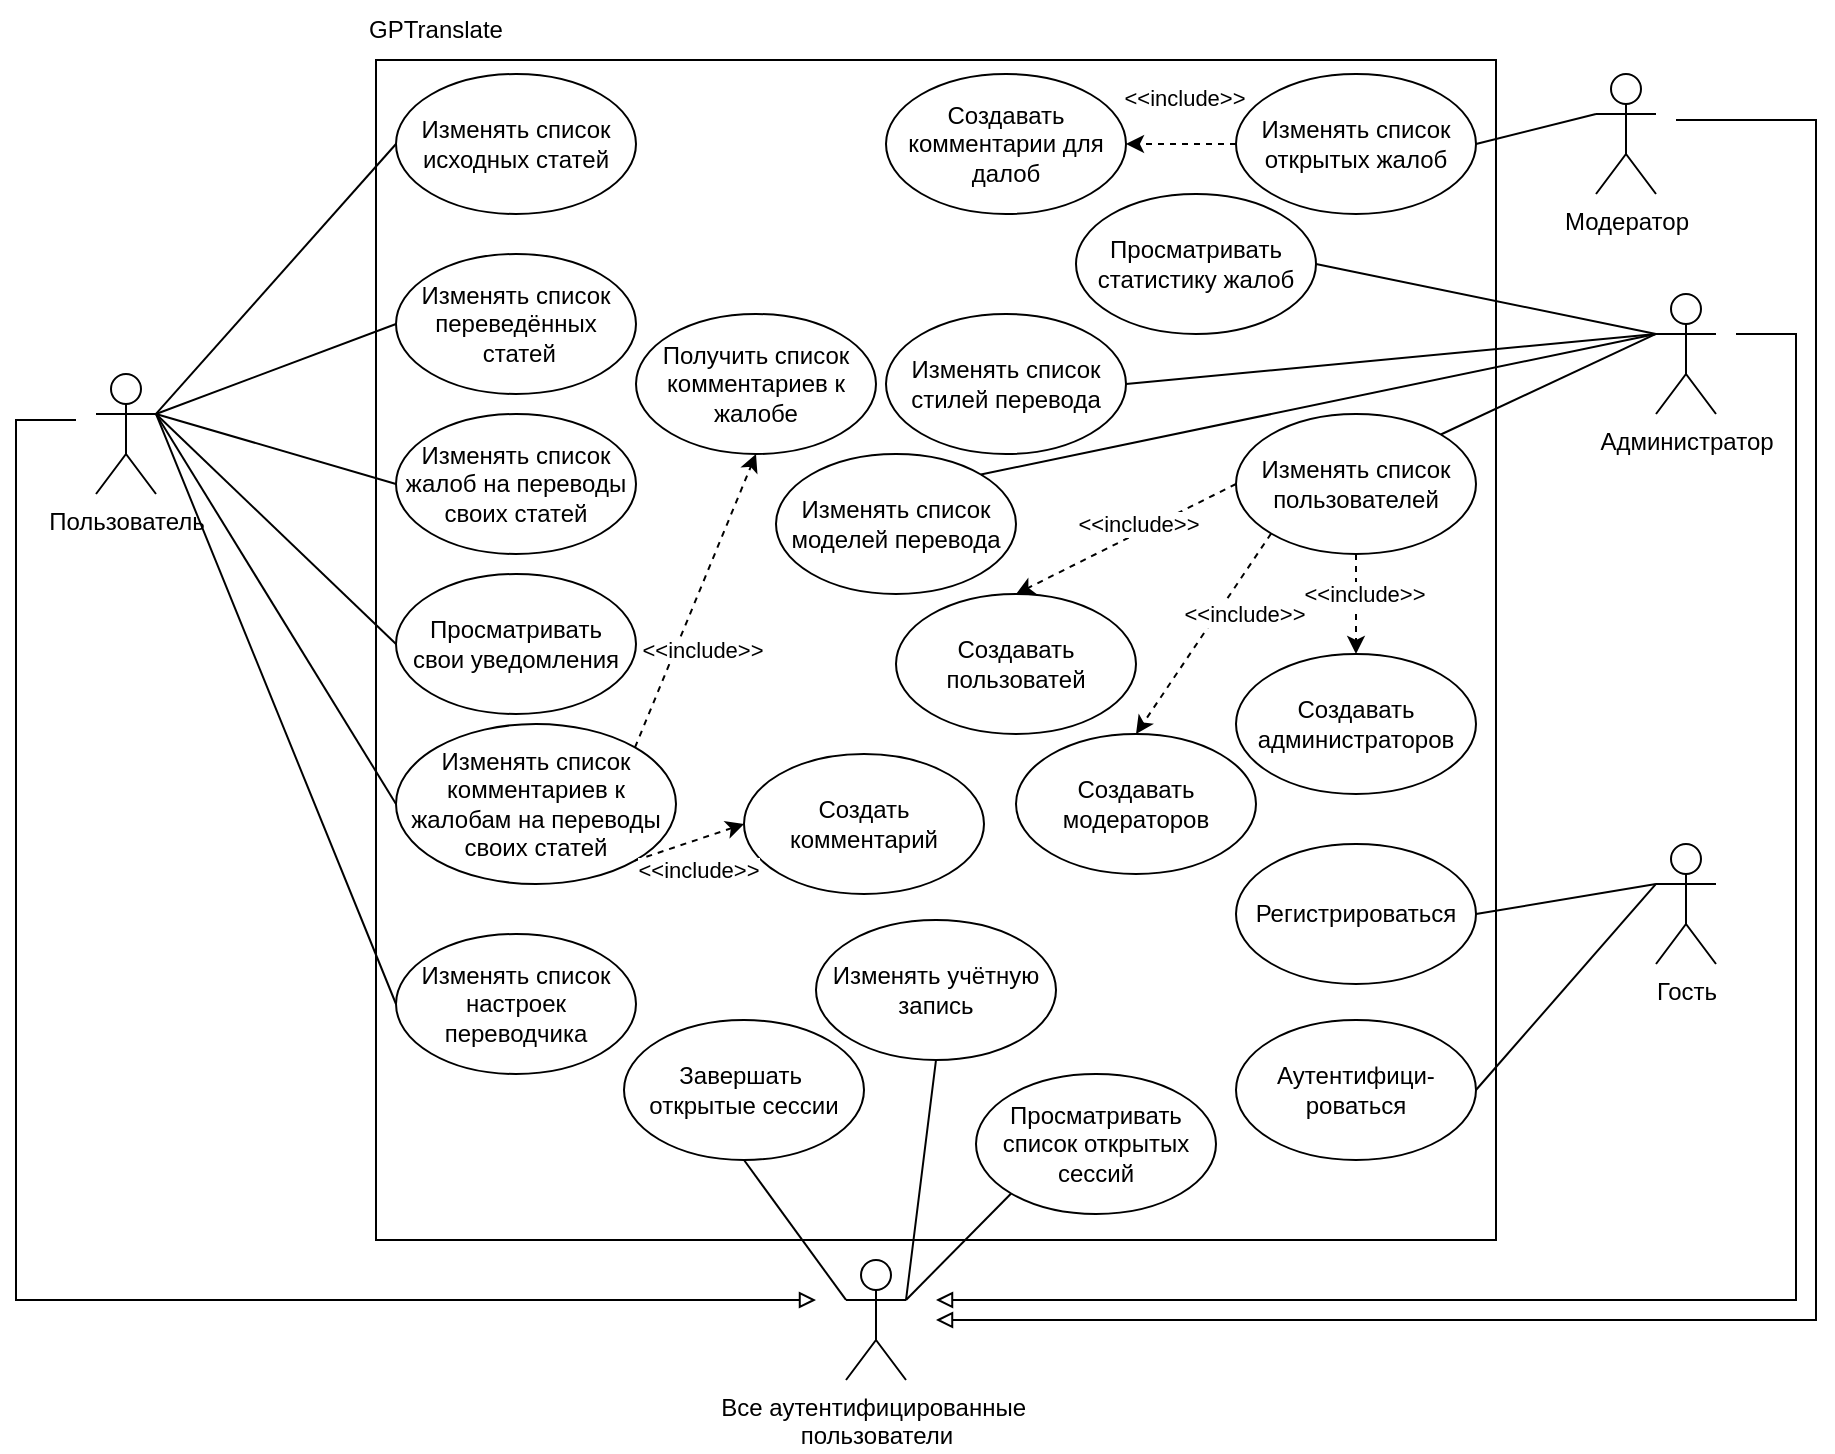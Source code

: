 <mxfile version="24.8.3">
  <diagram name="Страница — 1" id="uPT3UJ9-F7xit6qx0-dd">
    <mxGraphModel dx="2552" dy="104" grid="1" gridSize="10" guides="1" tooltips="1" connect="1" arrows="1" fold="1" page="1" pageScale="1" pageWidth="827" pageHeight="1169" math="0" shadow="0">
      <root>
        <mxCell id="0" />
        <mxCell id="1" parent="0" />
        <mxCell id="o8FTrNFCNX72LYN5SZ1k-58" value="" style="rounded=0;whiteSpace=wrap;html=1;" parent="1" vertex="1">
          <mxGeometry x="170" y="1320" width="560" height="590" as="geometry" />
        </mxCell>
        <mxCell id="o8FTrNFCNX72LYN5SZ1k-1" value="&lt;div&gt;П&lt;span style=&quot;background-color: initial;&quot;&gt;ользователь&lt;/span&gt;&lt;/div&gt;" style="shape=umlActor;verticalLabelPosition=bottom;verticalAlign=top;html=1;outlineConnect=0;" parent="1" vertex="1">
          <mxGeometry x="30" y="1477" width="30" height="60" as="geometry" />
        </mxCell>
        <mxCell id="o8FTrNFCNX72LYN5SZ1k-2" value="Изменять список исходных статей" style="ellipse;whiteSpace=wrap;html=1;" parent="1" vertex="1">
          <mxGeometry x="180" y="1327" width="120" height="70" as="geometry" />
        </mxCell>
        <mxCell id="o8FTrNFCNX72LYN5SZ1k-6" value="Изменять список переведённых&lt;div&gt;&amp;nbsp;статей&lt;/div&gt;" style="ellipse;whiteSpace=wrap;html=1;" parent="1" vertex="1">
          <mxGeometry x="180" y="1417" width="120" height="70" as="geometry" />
        </mxCell>
        <mxCell id="o8FTrNFCNX72LYN5SZ1k-7" value="Изменять список жалоб на переводы&lt;div&gt;своих статей&lt;/div&gt;" style="ellipse;whiteSpace=wrap;html=1;" parent="1" vertex="1">
          <mxGeometry x="180" y="1497" width="120" height="70" as="geometry" />
        </mxCell>
        <mxCell id="o8FTrNFCNX72LYN5SZ1k-8" value="Просматривать&lt;div&gt;свои уведомления&lt;/div&gt;" style="ellipse;whiteSpace=wrap;html=1;" parent="1" vertex="1">
          <mxGeometry x="180" y="1577" width="120" height="70" as="geometry" />
        </mxCell>
        <mxCell id="o8FTrNFCNX72LYN5SZ1k-9" value="Изменять список комментариев к жалобам на переводы своих статей" style="ellipse;whiteSpace=wrap;html=1;" parent="1" vertex="1">
          <mxGeometry x="180" y="1652" width="140" height="80" as="geometry" />
        </mxCell>
        <mxCell id="o8FTrNFCNX72LYN5SZ1k-10" value="Получить список комментариев к жалобе" style="ellipse;whiteSpace=wrap;html=1;" parent="1" vertex="1">
          <mxGeometry x="300" y="1447" width="120" height="70" as="geometry" />
        </mxCell>
        <mxCell id="o8FTrNFCNX72LYN5SZ1k-11" value="Создать комментарий" style="ellipse;whiteSpace=wrap;html=1;" parent="1" vertex="1">
          <mxGeometry x="354" y="1667" width="120" height="70" as="geometry" />
        </mxCell>
        <mxCell id="o8FTrNFCNX72LYN5SZ1k-13" value="Изменять список настроек переводчика" style="ellipse;whiteSpace=wrap;html=1;" parent="1" vertex="1">
          <mxGeometry x="180" y="1757" width="120" height="70" as="geometry" />
        </mxCell>
        <mxCell id="o8FTrNFCNX72LYN5SZ1k-14" value="Администратор" style="shape=umlActor;verticalLabelPosition=bottom;verticalAlign=top;html=1;outlineConnect=0;" parent="1" vertex="1">
          <mxGeometry x="810" y="1437" width="30" height="60" as="geometry" />
        </mxCell>
        <mxCell id="o8FTrNFCNX72LYN5SZ1k-15" value="Изменять список стилей перевода" style="ellipse;whiteSpace=wrap;html=1;" parent="1" vertex="1">
          <mxGeometry x="425" y="1447" width="120" height="70" as="geometry" />
        </mxCell>
        <mxCell id="o8FTrNFCNX72LYN5SZ1k-16" value="Изменять список моделей перевода" style="ellipse;whiteSpace=wrap;html=1;" parent="1" vertex="1">
          <mxGeometry x="370" y="1517" width="120" height="70" as="geometry" />
        </mxCell>
        <mxCell id="o8FTrNFCNX72LYN5SZ1k-17" value="Изменять список пользователей" style="ellipse;whiteSpace=wrap;html=1;" parent="1" vertex="1">
          <mxGeometry x="600" y="1497" width="120" height="70" as="geometry" />
        </mxCell>
        <mxCell id="o8FTrNFCNX72LYN5SZ1k-18" value="Просматривать статистику жалоб" style="ellipse;whiteSpace=wrap;html=1;" parent="1" vertex="1">
          <mxGeometry x="520" y="1387" width="120" height="70" as="geometry" />
        </mxCell>
        <mxCell id="o8FTrNFCNX72LYN5SZ1k-19" value="Создавать пользоватей" style="ellipse;whiteSpace=wrap;html=1;" parent="1" vertex="1">
          <mxGeometry x="430" y="1587" width="120" height="70" as="geometry" />
        </mxCell>
        <mxCell id="o8FTrNFCNX72LYN5SZ1k-20" value="Создавать модераторов" style="ellipse;whiteSpace=wrap;html=1;" parent="1" vertex="1">
          <mxGeometry x="490" y="1657" width="120" height="70" as="geometry" />
        </mxCell>
        <mxCell id="o8FTrNFCNX72LYN5SZ1k-21" value="Создавать администраторов" style="ellipse;whiteSpace=wrap;html=1;" parent="1" vertex="1">
          <mxGeometry x="600" y="1617" width="120" height="70" as="geometry" />
        </mxCell>
        <mxCell id="o8FTrNFCNX72LYN5SZ1k-22" value="Модератор" style="shape=umlActor;verticalLabelPosition=bottom;verticalAlign=top;html=1;outlineConnect=0;" parent="1" vertex="1">
          <mxGeometry x="780" y="1327" width="30" height="60" as="geometry" />
        </mxCell>
        <mxCell id="o8FTrNFCNX72LYN5SZ1k-23" value="Изменять список открытых жалоб" style="ellipse;whiteSpace=wrap;html=1;" parent="1" vertex="1">
          <mxGeometry x="600" y="1327" width="120" height="70" as="geometry" />
        </mxCell>
        <mxCell id="o8FTrNFCNX72LYN5SZ1k-25" value="Создавать комментарии для далоб" style="ellipse;whiteSpace=wrap;html=1;" parent="1" vertex="1">
          <mxGeometry x="425" y="1327" width="120" height="70" as="geometry" />
        </mxCell>
        <mxCell id="o8FTrNFCNX72LYN5SZ1k-26" value="Все аутентифицированные&amp;nbsp;&lt;div&gt;пользователи&lt;/div&gt;" style="shape=umlActor;verticalLabelPosition=bottom;verticalAlign=top;html=1;outlineConnect=0;" parent="1" vertex="1">
          <mxGeometry x="405" y="1920" width="30" height="60" as="geometry" />
        </mxCell>
        <mxCell id="o8FTrNFCNX72LYN5SZ1k-27" value="Изменять учётную запись" style="ellipse;whiteSpace=wrap;html=1;" parent="1" vertex="1">
          <mxGeometry x="390" y="1750" width="120" height="70" as="geometry" />
        </mxCell>
        <mxCell id="o8FTrNFCNX72LYN5SZ1k-28" value="Завершать&amp;nbsp;&lt;div&gt;открытые сессии&lt;/div&gt;" style="ellipse;whiteSpace=wrap;html=1;" parent="1" vertex="1">
          <mxGeometry x="294" y="1800" width="120" height="70" as="geometry" />
        </mxCell>
        <mxCell id="o8FTrNFCNX72LYN5SZ1k-29" value="Просматривать&lt;div&gt;список открытых&lt;/div&gt;&lt;div&gt;сессий&lt;/div&gt;" style="ellipse;whiteSpace=wrap;html=1;" parent="1" vertex="1">
          <mxGeometry x="470" y="1827" width="120" height="70" as="geometry" />
        </mxCell>
        <mxCell id="o8FTrNFCNX72LYN5SZ1k-30" value="Гость" style="shape=umlActor;verticalLabelPosition=bottom;verticalAlign=top;html=1;outlineConnect=0;" parent="1" vertex="1">
          <mxGeometry x="810" y="1712" width="30" height="60" as="geometry" />
        </mxCell>
        <mxCell id="o8FTrNFCNX72LYN5SZ1k-31" value="Регистрироваться" style="ellipse;whiteSpace=wrap;html=1;" parent="1" vertex="1">
          <mxGeometry x="600" y="1712" width="120" height="70" as="geometry" />
        </mxCell>
        <mxCell id="o8FTrNFCNX72LYN5SZ1k-32" style="rounded=0;orthogonalLoop=1;jettySize=auto;html=1;exitX=0;exitY=0.5;exitDx=0;exitDy=0;entryX=1;entryY=0.5;entryDx=0;entryDy=0;dashed=1;" parent="1" source="o8FTrNFCNX72LYN5SZ1k-23" target="o8FTrNFCNX72LYN5SZ1k-25" edge="1">
          <mxGeometry relative="1" as="geometry">
            <mxPoint x="550" y="1087" as="sourcePoint" />
            <mxPoint x="430" y="1047" as="targetPoint" />
          </mxGeometry>
        </mxCell>
        <mxCell id="o8FTrNFCNX72LYN5SZ1k-33" value="&amp;lt;&amp;lt;include&amp;gt;&amp;gt;" style="edgeLabel;html=1;align=center;verticalAlign=middle;resizable=0;points=[];" parent="o8FTrNFCNX72LYN5SZ1k-32" vertex="1" connectable="0">
          <mxGeometry x="-0.162" y="1" relative="1" as="geometry">
            <mxPoint x="-3" y="-24" as="offset" />
          </mxGeometry>
        </mxCell>
        <mxCell id="o8FTrNFCNX72LYN5SZ1k-34" style="rounded=0;orthogonalLoop=1;jettySize=auto;html=1;exitX=0;exitY=0.5;exitDx=0;exitDy=0;entryX=0.5;entryY=0;entryDx=0;entryDy=0;dashed=1;" parent="1" source="o8FTrNFCNX72LYN5SZ1k-17" target="o8FTrNFCNX72LYN5SZ1k-19" edge="1">
          <mxGeometry relative="1" as="geometry">
            <mxPoint x="610" y="1372" as="sourcePoint" />
            <mxPoint x="555" y="1372" as="targetPoint" />
          </mxGeometry>
        </mxCell>
        <mxCell id="o8FTrNFCNX72LYN5SZ1k-35" value="&amp;lt;&amp;lt;include&amp;gt;&amp;gt;" style="edgeLabel;html=1;align=center;verticalAlign=middle;resizable=0;points=[];" parent="o8FTrNFCNX72LYN5SZ1k-34" vertex="1" connectable="0">
          <mxGeometry x="-0.162" y="1" relative="1" as="geometry">
            <mxPoint x="-4" y="-4" as="offset" />
          </mxGeometry>
        </mxCell>
        <mxCell id="o8FTrNFCNX72LYN5SZ1k-36" style="rounded=0;orthogonalLoop=1;jettySize=auto;html=1;exitX=0;exitY=1;exitDx=0;exitDy=0;entryX=0.5;entryY=0;entryDx=0;entryDy=0;dashed=1;" parent="1" source="o8FTrNFCNX72LYN5SZ1k-17" target="o8FTrNFCNX72LYN5SZ1k-20" edge="1">
          <mxGeometry relative="1" as="geometry">
            <mxPoint x="610" y="1662" as="sourcePoint" />
            <mxPoint x="560" y="1662" as="targetPoint" />
          </mxGeometry>
        </mxCell>
        <mxCell id="o8FTrNFCNX72LYN5SZ1k-37" value="&amp;lt;&amp;lt;include&amp;gt;&amp;gt;" style="edgeLabel;html=1;align=center;verticalAlign=middle;resizable=0;points=[];" parent="o8FTrNFCNX72LYN5SZ1k-36" vertex="1" connectable="0">
          <mxGeometry x="-0.162" y="1" relative="1" as="geometry">
            <mxPoint x="14" y="-2" as="offset" />
          </mxGeometry>
        </mxCell>
        <mxCell id="o8FTrNFCNX72LYN5SZ1k-38" style="rounded=0;orthogonalLoop=1;jettySize=auto;html=1;exitX=0.5;exitY=1;exitDx=0;exitDy=0;entryX=0.5;entryY=0;entryDx=0;entryDy=0;dashed=1;" parent="1" source="o8FTrNFCNX72LYN5SZ1k-17" target="o8FTrNFCNX72LYN5SZ1k-21" edge="1">
          <mxGeometry relative="1" as="geometry">
            <mxPoint x="628" y="1687" as="sourcePoint" />
            <mxPoint x="562" y="1727" as="targetPoint" />
          </mxGeometry>
        </mxCell>
        <mxCell id="o8FTrNFCNX72LYN5SZ1k-39" value="&amp;lt;&amp;lt;include&amp;gt;&amp;gt;" style="edgeLabel;html=1;align=center;verticalAlign=middle;resizable=0;points=[];" parent="o8FTrNFCNX72LYN5SZ1k-38" vertex="1" connectable="0">
          <mxGeometry x="-0.162" y="1" relative="1" as="geometry">
            <mxPoint x="3" y="-1" as="offset" />
          </mxGeometry>
        </mxCell>
        <mxCell id="o8FTrNFCNX72LYN5SZ1k-40" style="rounded=0;orthogonalLoop=1;jettySize=auto;html=1;exitX=0;exitY=0.333;exitDx=0;exitDy=0;exitPerimeter=0;entryX=1;entryY=0.5;entryDx=0;entryDy=0;startArrow=none;startFill=0;endArrow=none;endFill=0;" parent="1" source="o8FTrNFCNX72LYN5SZ1k-14" target="o8FTrNFCNX72LYN5SZ1k-18" edge="1">
          <mxGeometry relative="1" as="geometry">
            <mxPoint x="190" y="1187" as="sourcePoint" />
            <mxPoint x="200" y="1087" as="targetPoint" />
          </mxGeometry>
        </mxCell>
        <mxCell id="o8FTrNFCNX72LYN5SZ1k-41" style="rounded=0;orthogonalLoop=1;jettySize=auto;html=1;exitX=0;exitY=0.333;exitDx=0;exitDy=0;exitPerimeter=0;entryX=1;entryY=0.5;entryDx=0;entryDy=0;startArrow=none;startFill=0;endArrow=none;endFill=0;" parent="1" source="o8FTrNFCNX72LYN5SZ1k-14" target="o8FTrNFCNX72LYN5SZ1k-15" edge="1">
          <mxGeometry relative="1" as="geometry">
            <mxPoint x="820" y="1467" as="sourcePoint" />
            <mxPoint x="650" y="1432" as="targetPoint" />
          </mxGeometry>
        </mxCell>
        <mxCell id="o8FTrNFCNX72LYN5SZ1k-42" style="rounded=0;orthogonalLoop=1;jettySize=auto;html=1;exitX=0;exitY=0.333;exitDx=0;exitDy=0;exitPerimeter=0;entryX=1;entryY=0;entryDx=0;entryDy=0;startArrow=none;startFill=0;endArrow=none;endFill=0;" parent="1" source="o8FTrNFCNX72LYN5SZ1k-14" target="o8FTrNFCNX72LYN5SZ1k-16" edge="1">
          <mxGeometry relative="1" as="geometry">
            <mxPoint x="820" y="1467" as="sourcePoint" />
            <mxPoint x="555" y="1492" as="targetPoint" />
          </mxGeometry>
        </mxCell>
        <mxCell id="o8FTrNFCNX72LYN5SZ1k-43" style="rounded=0;orthogonalLoop=1;jettySize=auto;html=1;exitX=0;exitY=0.5;exitDx=0;exitDy=0;entryX=1;entryY=0.333;entryDx=0;entryDy=0;startArrow=none;startFill=0;endArrow=none;endFill=0;entryPerimeter=0;" parent="1" source="o8FTrNFCNX72LYN5SZ1k-2" target="o8FTrNFCNX72LYN5SZ1k-1" edge="1">
          <mxGeometry relative="1" as="geometry">
            <mxPoint x="820" y="1467" as="sourcePoint" />
            <mxPoint x="650" y="1432" as="targetPoint" />
          </mxGeometry>
        </mxCell>
        <mxCell id="o8FTrNFCNX72LYN5SZ1k-44" style="rounded=0;orthogonalLoop=1;jettySize=auto;html=1;exitX=0;exitY=0.5;exitDx=0;exitDy=0;entryX=1;entryY=0.333;entryDx=0;entryDy=0;startArrow=none;startFill=0;endArrow=none;endFill=0;entryPerimeter=0;" parent="1" source="o8FTrNFCNX72LYN5SZ1k-6" target="o8FTrNFCNX72LYN5SZ1k-1" edge="1">
          <mxGeometry relative="1" as="geometry">
            <mxPoint x="190" y="1372" as="sourcePoint" />
            <mxPoint x="70" y="1507" as="targetPoint" />
          </mxGeometry>
        </mxCell>
        <mxCell id="o8FTrNFCNX72LYN5SZ1k-45" style="rounded=0;orthogonalLoop=1;jettySize=auto;html=1;exitX=0;exitY=0.5;exitDx=0;exitDy=0;entryX=1;entryY=0.333;entryDx=0;entryDy=0;startArrow=none;startFill=0;endArrow=none;endFill=0;entryPerimeter=0;" parent="1" source="o8FTrNFCNX72LYN5SZ1k-7" target="o8FTrNFCNX72LYN5SZ1k-1" edge="1">
          <mxGeometry relative="1" as="geometry">
            <mxPoint x="190" y="1462" as="sourcePoint" />
            <mxPoint x="70" y="1507" as="targetPoint" />
          </mxGeometry>
        </mxCell>
        <mxCell id="o8FTrNFCNX72LYN5SZ1k-46" style="rounded=0;orthogonalLoop=1;jettySize=auto;html=1;exitX=0;exitY=0.5;exitDx=0;exitDy=0;entryX=1;entryY=0.333;entryDx=0;entryDy=0;startArrow=none;startFill=0;endArrow=none;endFill=0;entryPerimeter=0;" parent="1" source="o8FTrNFCNX72LYN5SZ1k-8" target="o8FTrNFCNX72LYN5SZ1k-1" edge="1">
          <mxGeometry relative="1" as="geometry">
            <mxPoint x="190" y="1542" as="sourcePoint" />
            <mxPoint x="70" y="1507" as="targetPoint" />
          </mxGeometry>
        </mxCell>
        <mxCell id="o8FTrNFCNX72LYN5SZ1k-47" style="rounded=0;orthogonalLoop=1;jettySize=auto;html=1;exitX=0;exitY=0.5;exitDx=0;exitDy=0;entryX=1;entryY=0.333;entryDx=0;entryDy=0;startArrow=none;startFill=0;endArrow=none;endFill=0;entryPerimeter=0;" parent="1" source="o8FTrNFCNX72LYN5SZ1k-9" target="o8FTrNFCNX72LYN5SZ1k-1" edge="1">
          <mxGeometry relative="1" as="geometry">
            <mxPoint x="190" y="1622" as="sourcePoint" />
            <mxPoint x="70" y="1507" as="targetPoint" />
          </mxGeometry>
        </mxCell>
        <mxCell id="o8FTrNFCNX72LYN5SZ1k-48" style="rounded=0;orthogonalLoop=1;jettySize=auto;html=1;exitX=0;exitY=0.5;exitDx=0;exitDy=0;entryX=1;entryY=0.333;entryDx=0;entryDy=0;startArrow=none;startFill=0;endArrow=none;endFill=0;entryPerimeter=0;" parent="1" source="o8FTrNFCNX72LYN5SZ1k-13" target="o8FTrNFCNX72LYN5SZ1k-1" edge="1">
          <mxGeometry relative="1" as="geometry">
            <mxPoint x="190" y="1702" as="sourcePoint" />
            <mxPoint x="70" y="1507" as="targetPoint" />
          </mxGeometry>
        </mxCell>
        <mxCell id="o8FTrNFCNX72LYN5SZ1k-49" style="rounded=0;orthogonalLoop=1;jettySize=auto;html=1;exitX=1;exitY=1;exitDx=0;exitDy=0;entryX=0;entryY=0.5;entryDx=0;entryDy=0;dashed=1;" parent="1" source="o8FTrNFCNX72LYN5SZ1k-9" target="o8FTrNFCNX72LYN5SZ1k-11" edge="1">
          <mxGeometry relative="1" as="geometry">
            <mxPoint x="628" y="1567" as="sourcePoint" />
            <mxPoint x="560" y="1667" as="targetPoint" />
          </mxGeometry>
        </mxCell>
        <mxCell id="o8FTrNFCNX72LYN5SZ1k-50" value="&amp;lt;&amp;lt;include&amp;gt;&amp;gt;" style="edgeLabel;html=1;align=center;verticalAlign=middle;resizable=0;points=[];" parent="o8FTrNFCNX72LYN5SZ1k-49" vertex="1" connectable="0">
          <mxGeometry x="-0.162" y="1" relative="1" as="geometry">
            <mxPoint x="9" y="13" as="offset" />
          </mxGeometry>
        </mxCell>
        <mxCell id="o8FTrNFCNX72LYN5SZ1k-51" style="rounded=0;orthogonalLoop=1;jettySize=auto;html=1;exitX=1;exitY=0;exitDx=0;exitDy=0;entryX=0.5;entryY=1;entryDx=0;entryDy=0;dashed=1;" parent="1" source="o8FTrNFCNX72LYN5SZ1k-9" target="o8FTrNFCNX72LYN5SZ1k-10" edge="1">
          <mxGeometry relative="1" as="geometry">
            <mxPoint x="309" y="1730" as="sourcePoint" />
            <mxPoint x="364" y="1712" as="targetPoint" />
          </mxGeometry>
        </mxCell>
        <mxCell id="o8FTrNFCNX72LYN5SZ1k-52" value="&amp;lt;&amp;lt;include&amp;gt;&amp;gt;" style="edgeLabel;html=1;align=center;verticalAlign=middle;resizable=0;points=[];" parent="o8FTrNFCNX72LYN5SZ1k-51" vertex="1" connectable="0">
          <mxGeometry x="-0.162" y="1" relative="1" as="geometry">
            <mxPoint x="9" y="13" as="offset" />
          </mxGeometry>
        </mxCell>
        <mxCell id="o8FTrNFCNX72LYN5SZ1k-53" style="rounded=0;orthogonalLoop=1;jettySize=auto;html=1;exitX=0.5;exitY=1;exitDx=0;exitDy=0;entryX=0;entryY=0.333;entryDx=0;entryDy=0;startArrow=none;startFill=0;endArrow=none;endFill=0;entryPerimeter=0;" parent="1" source="o8FTrNFCNX72LYN5SZ1k-28" target="o8FTrNFCNX72LYN5SZ1k-26" edge="1">
          <mxGeometry relative="1" as="geometry">
            <mxPoint x="190" y="1802" as="sourcePoint" />
            <mxPoint x="70" y="1507" as="targetPoint" />
          </mxGeometry>
        </mxCell>
        <mxCell id="o8FTrNFCNX72LYN5SZ1k-54" style="rounded=0;orthogonalLoop=1;jettySize=auto;html=1;exitX=0.5;exitY=1;exitDx=0;exitDy=0;entryX=1;entryY=0.333;entryDx=0;entryDy=0;startArrow=none;startFill=0;endArrow=none;endFill=0;entryPerimeter=0;" parent="1" source="o8FTrNFCNX72LYN5SZ1k-27" target="o8FTrNFCNX72LYN5SZ1k-26" edge="1">
          <mxGeometry relative="1" as="geometry">
            <mxPoint x="420" y="1846" as="sourcePoint" />
            <mxPoint x="525" y="1937" as="targetPoint" />
          </mxGeometry>
        </mxCell>
        <mxCell id="o8FTrNFCNX72LYN5SZ1k-55" style="rounded=0;orthogonalLoop=1;jettySize=auto;html=1;exitX=0;exitY=1;exitDx=0;exitDy=0;entryX=1;entryY=0.333;entryDx=0;entryDy=0;startArrow=none;startFill=0;endArrow=none;endFill=0;entryPerimeter=0;" parent="1" source="o8FTrNFCNX72LYN5SZ1k-29" target="o8FTrNFCNX72LYN5SZ1k-26" edge="1">
          <mxGeometry relative="1" as="geometry">
            <mxPoint x="550" y="1817" as="sourcePoint" />
            <mxPoint x="525" y="1937" as="targetPoint" />
          </mxGeometry>
        </mxCell>
        <mxCell id="o8FTrNFCNX72LYN5SZ1k-56" style="rounded=0;orthogonalLoop=1;jettySize=auto;html=1;exitX=1;exitY=0.5;exitDx=0;exitDy=0;entryX=0;entryY=0.333;entryDx=0;entryDy=0;startArrow=none;startFill=0;endArrow=none;endFill=0;entryPerimeter=0;" parent="1" source="o8FTrNFCNX72LYN5SZ1k-31" target="o8FTrNFCNX72LYN5SZ1k-30" edge="1">
          <mxGeometry relative="1" as="geometry">
            <mxPoint x="628" y="1867" as="sourcePoint" />
            <mxPoint x="555" y="1937" as="targetPoint" />
          </mxGeometry>
        </mxCell>
        <mxCell id="o8FTrNFCNX72LYN5SZ1k-57" value="GPTranslate" style="text;html=1;align=center;verticalAlign=middle;whiteSpace=wrap;rounded=0;" parent="1" vertex="1">
          <mxGeometry x="170" y="1290" width="60" height="30" as="geometry" />
        </mxCell>
        <mxCell id="o8FTrNFCNX72LYN5SZ1k-60" style="rounded=0;orthogonalLoop=1;jettySize=auto;html=1;exitX=0;exitY=0.333;exitDx=0;exitDy=0;exitPerimeter=0;entryX=1;entryY=0.5;entryDx=0;entryDy=0;startArrow=none;startFill=0;endArrow=none;endFill=0;" parent="1" source="o8FTrNFCNX72LYN5SZ1k-22" target="o8FTrNFCNX72LYN5SZ1k-23" edge="1">
          <mxGeometry relative="1" as="geometry">
            <mxPoint x="820" y="1467" as="sourcePoint" />
            <mxPoint x="650" y="1432" as="targetPoint" />
          </mxGeometry>
        </mxCell>
        <mxCell id="o8FTrNFCNX72LYN5SZ1k-61" style="rounded=0;orthogonalLoop=1;jettySize=auto;html=1;exitX=0;exitY=0.333;exitDx=0;exitDy=0;exitPerimeter=0;entryX=1;entryY=0;entryDx=0;entryDy=0;startArrow=none;startFill=0;endArrow=none;endFill=0;" parent="1" source="o8FTrNFCNX72LYN5SZ1k-14" target="o8FTrNFCNX72LYN5SZ1k-17" edge="1">
          <mxGeometry relative="1" as="geometry">
            <mxPoint x="820" y="1467" as="sourcePoint" />
            <mxPoint x="483" y="1537" as="targetPoint" />
          </mxGeometry>
        </mxCell>
        <mxCell id="PDvEsl6iaTgeDGCLrAiC-1" value="Аутентифици-&lt;div&gt;роваться&lt;/div&gt;" style="ellipse;whiteSpace=wrap;html=1;" parent="1" vertex="1">
          <mxGeometry x="600" y="1800" width="120" height="70" as="geometry" />
        </mxCell>
        <mxCell id="PDvEsl6iaTgeDGCLrAiC-2" style="rounded=0;orthogonalLoop=1;jettySize=auto;html=1;exitX=1;exitY=0.5;exitDx=0;exitDy=0;entryX=0;entryY=0.333;entryDx=0;entryDy=0;startArrow=none;startFill=0;endArrow=none;endFill=0;entryPerimeter=0;" parent="1" source="PDvEsl6iaTgeDGCLrAiC-1" target="o8FTrNFCNX72LYN5SZ1k-30" edge="1">
          <mxGeometry relative="1" as="geometry">
            <mxPoint x="730" y="1757" as="sourcePoint" />
            <mxPoint x="820" y="1742" as="targetPoint" />
          </mxGeometry>
        </mxCell>
        <mxCell id="-qlgGPVGAxt029IMYuaA-1" style="edgeStyle=orthogonalEdgeStyle;rounded=0;orthogonalLoop=1;jettySize=auto;html=1;endArrow=block;endFill=0;" edge="1" parent="1">
          <mxGeometry relative="1" as="geometry">
            <mxPoint x="850" y="1457" as="sourcePoint" />
            <mxPoint x="450" y="1940" as="targetPoint" />
            <Array as="points">
              <mxPoint x="880" y="1457" />
              <mxPoint x="880" y="1940" />
            </Array>
          </mxGeometry>
        </mxCell>
        <mxCell id="-qlgGPVGAxt029IMYuaA-2" style="edgeStyle=orthogonalEdgeStyle;rounded=0;orthogonalLoop=1;jettySize=auto;html=1;endArrow=block;endFill=0;" edge="1" parent="1">
          <mxGeometry relative="1" as="geometry">
            <mxPoint x="820" y="1350" as="sourcePoint" />
            <mxPoint x="450" y="1950" as="targetPoint" />
            <Array as="points">
              <mxPoint x="890" y="1350" />
              <mxPoint x="890" y="1950" />
            </Array>
          </mxGeometry>
        </mxCell>
        <mxCell id="-qlgGPVGAxt029IMYuaA-3" style="edgeStyle=orthogonalEdgeStyle;rounded=0;orthogonalLoop=1;jettySize=auto;html=1;endArrow=block;endFill=0;" edge="1" parent="1">
          <mxGeometry relative="1" as="geometry">
            <mxPoint x="20" y="1500" as="sourcePoint" />
            <mxPoint x="390" y="1940" as="targetPoint" />
            <Array as="points">
              <mxPoint x="-10" y="1500" />
              <mxPoint x="-10" y="1940" />
            </Array>
          </mxGeometry>
        </mxCell>
      </root>
    </mxGraphModel>
  </diagram>
</mxfile>
